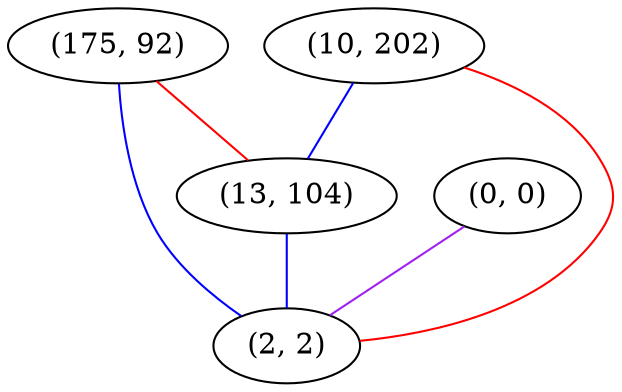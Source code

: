 graph "" {
"(175, 92)";
"(0, 0)";
"(10, 202)";
"(13, 104)";
"(2, 2)";
"(175, 92)" -- "(13, 104)"  [color=red, key=0, weight=1];
"(175, 92)" -- "(2, 2)"  [color=blue, key=0, weight=3];
"(0, 0)" -- "(2, 2)"  [color=purple, key=0, weight=4];
"(10, 202)" -- "(13, 104)"  [color=blue, key=0, weight=3];
"(10, 202)" -- "(2, 2)"  [color=red, key=0, weight=1];
"(13, 104)" -- "(2, 2)"  [color=blue, key=0, weight=3];
}
